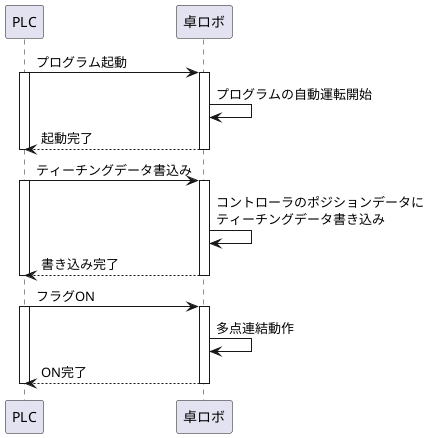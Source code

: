@startuml

PLC -> 卓ロボ: プログラム起動
activate PLC
activate 卓ロボ
卓ロボ -> 卓ロボ: プログラムの自動運転開始
卓ロボ --> PLC: 起動完了
deactivate PLC
deactivate 卓ロボ

PLC -> 卓ロボ: ティーチングデータ書込み
activate PLC
activate 卓ロボ
卓ロボ -> 卓ロボ: コントローラのポジションデータに\nティーチングデータ書き込み
卓ロボ --> PLC: 書き込み完了
deactivate PLC
deactivate 卓ロボ

PLC -> 卓ロボ: フラグON
activate PLC
activate 卓ロボ
卓ロボ -> 卓ロボ: 多点連結動作
卓ロボ --> PLC: ON完了
deactivate PLC
deactivate 卓ロボ


@enduml